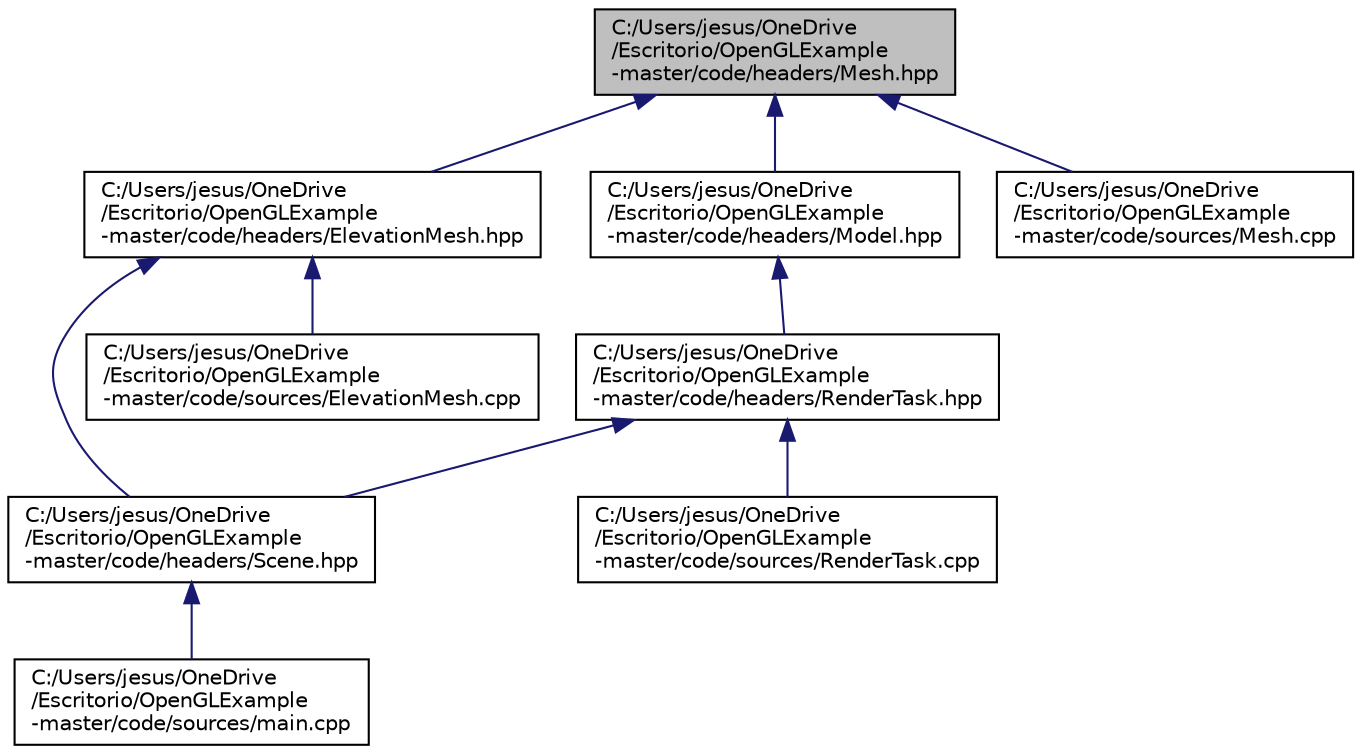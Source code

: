 digraph "C:/Users/jesus/OneDrive/Escritorio/OpenGLExample-master/code/headers/Mesh.hpp"
{
 // LATEX_PDF_SIZE
  edge [fontname="Helvetica",fontsize="10",labelfontname="Helvetica",labelfontsize="10"];
  node [fontname="Helvetica",fontsize="10",shape=record];
  Node1 [label="C:/Users/jesus/OneDrive\l/Escritorio/OpenGLExample\l-master/code/headers/Mesh.hpp",height=0.2,width=0.4,color="black", fillcolor="grey75", style="filled", fontcolor="black",tooltip=" "];
  Node1 -> Node2 [dir="back",color="midnightblue",fontsize="10",style="solid",fontname="Helvetica"];
  Node2 [label="C:/Users/jesus/OneDrive\l/Escritorio/OpenGLExample\l-master/code/headers/ElevationMesh.hpp",height=0.2,width=0.4,color="black", fillcolor="white", style="filled",URL="$_elevation_mesh_8hpp.html",tooltip=" "];
  Node2 -> Node3 [dir="back",color="midnightblue",fontsize="10",style="solid",fontname="Helvetica"];
  Node3 [label="C:/Users/jesus/OneDrive\l/Escritorio/OpenGLExample\l-master/code/headers/Scene.hpp",height=0.2,width=0.4,color="black", fillcolor="white", style="filled",URL="$_scene_8hpp.html",tooltip=" "];
  Node3 -> Node4 [dir="back",color="midnightblue",fontsize="10",style="solid",fontname="Helvetica"];
  Node4 [label="C:/Users/jesus/OneDrive\l/Escritorio/OpenGLExample\l-master/code/sources/main.cpp",height=0.2,width=0.4,color="black", fillcolor="white", style="filled",URL="$main_8cpp.html",tooltip=" "];
  Node2 -> Node5 [dir="back",color="midnightblue",fontsize="10",style="solid",fontname="Helvetica"];
  Node5 [label="C:/Users/jesus/OneDrive\l/Escritorio/OpenGLExample\l-master/code/sources/ElevationMesh.cpp",height=0.2,width=0.4,color="black", fillcolor="white", style="filled",URL="$_elevation_mesh_8cpp.html",tooltip=" "];
  Node1 -> Node6 [dir="back",color="midnightblue",fontsize="10",style="solid",fontname="Helvetica"];
  Node6 [label="C:/Users/jesus/OneDrive\l/Escritorio/OpenGLExample\l-master/code/headers/Model.hpp",height=0.2,width=0.4,color="black", fillcolor="white", style="filled",URL="$_model_8hpp.html",tooltip=" "];
  Node6 -> Node7 [dir="back",color="midnightblue",fontsize="10",style="solid",fontname="Helvetica"];
  Node7 [label="C:/Users/jesus/OneDrive\l/Escritorio/OpenGLExample\l-master/code/headers/RenderTask.hpp",height=0.2,width=0.4,color="black", fillcolor="white", style="filled",URL="$_render_task_8hpp.html",tooltip=" "];
  Node7 -> Node3 [dir="back",color="midnightblue",fontsize="10",style="solid",fontname="Helvetica"];
  Node7 -> Node8 [dir="back",color="midnightblue",fontsize="10",style="solid",fontname="Helvetica"];
  Node8 [label="C:/Users/jesus/OneDrive\l/Escritorio/OpenGLExample\l-master/code/sources/RenderTask.cpp",height=0.2,width=0.4,color="black", fillcolor="white", style="filled",URL="$_render_task_8cpp.html",tooltip=" "];
  Node1 -> Node9 [dir="back",color="midnightblue",fontsize="10",style="solid",fontname="Helvetica"];
  Node9 [label="C:/Users/jesus/OneDrive\l/Escritorio/OpenGLExample\l-master/code/sources/Mesh.cpp",height=0.2,width=0.4,color="black", fillcolor="white", style="filled",URL="$_mesh_8cpp.html",tooltip=" "];
}
